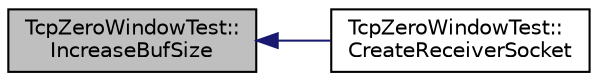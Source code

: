 digraph "TcpZeroWindowTest::IncreaseBufSize"
{
  edge [fontname="Helvetica",fontsize="10",labelfontname="Helvetica",labelfontsize="10"];
  node [fontname="Helvetica",fontsize="10",shape=record];
  rankdir="LR";
  Node1 [label="TcpZeroWindowTest::\lIncreaseBufSize",height=0.2,width=0.4,color="black", fillcolor="grey75", style="filled", fontcolor="black"];
  Node1 -> Node2 [dir="back",color="midnightblue",fontsize="10",style="solid"];
  Node2 [label="TcpZeroWindowTest::\lCreateReceiverSocket",height=0.2,width=0.4,color="black", fillcolor="white", style="filled",URL="$d1/db9/classTcpZeroWindowTest.html#a50c83ae2a30fae1f9fe9d9409daeea5e",tooltip="Create and install the socket to install on the receiver. "];
}
